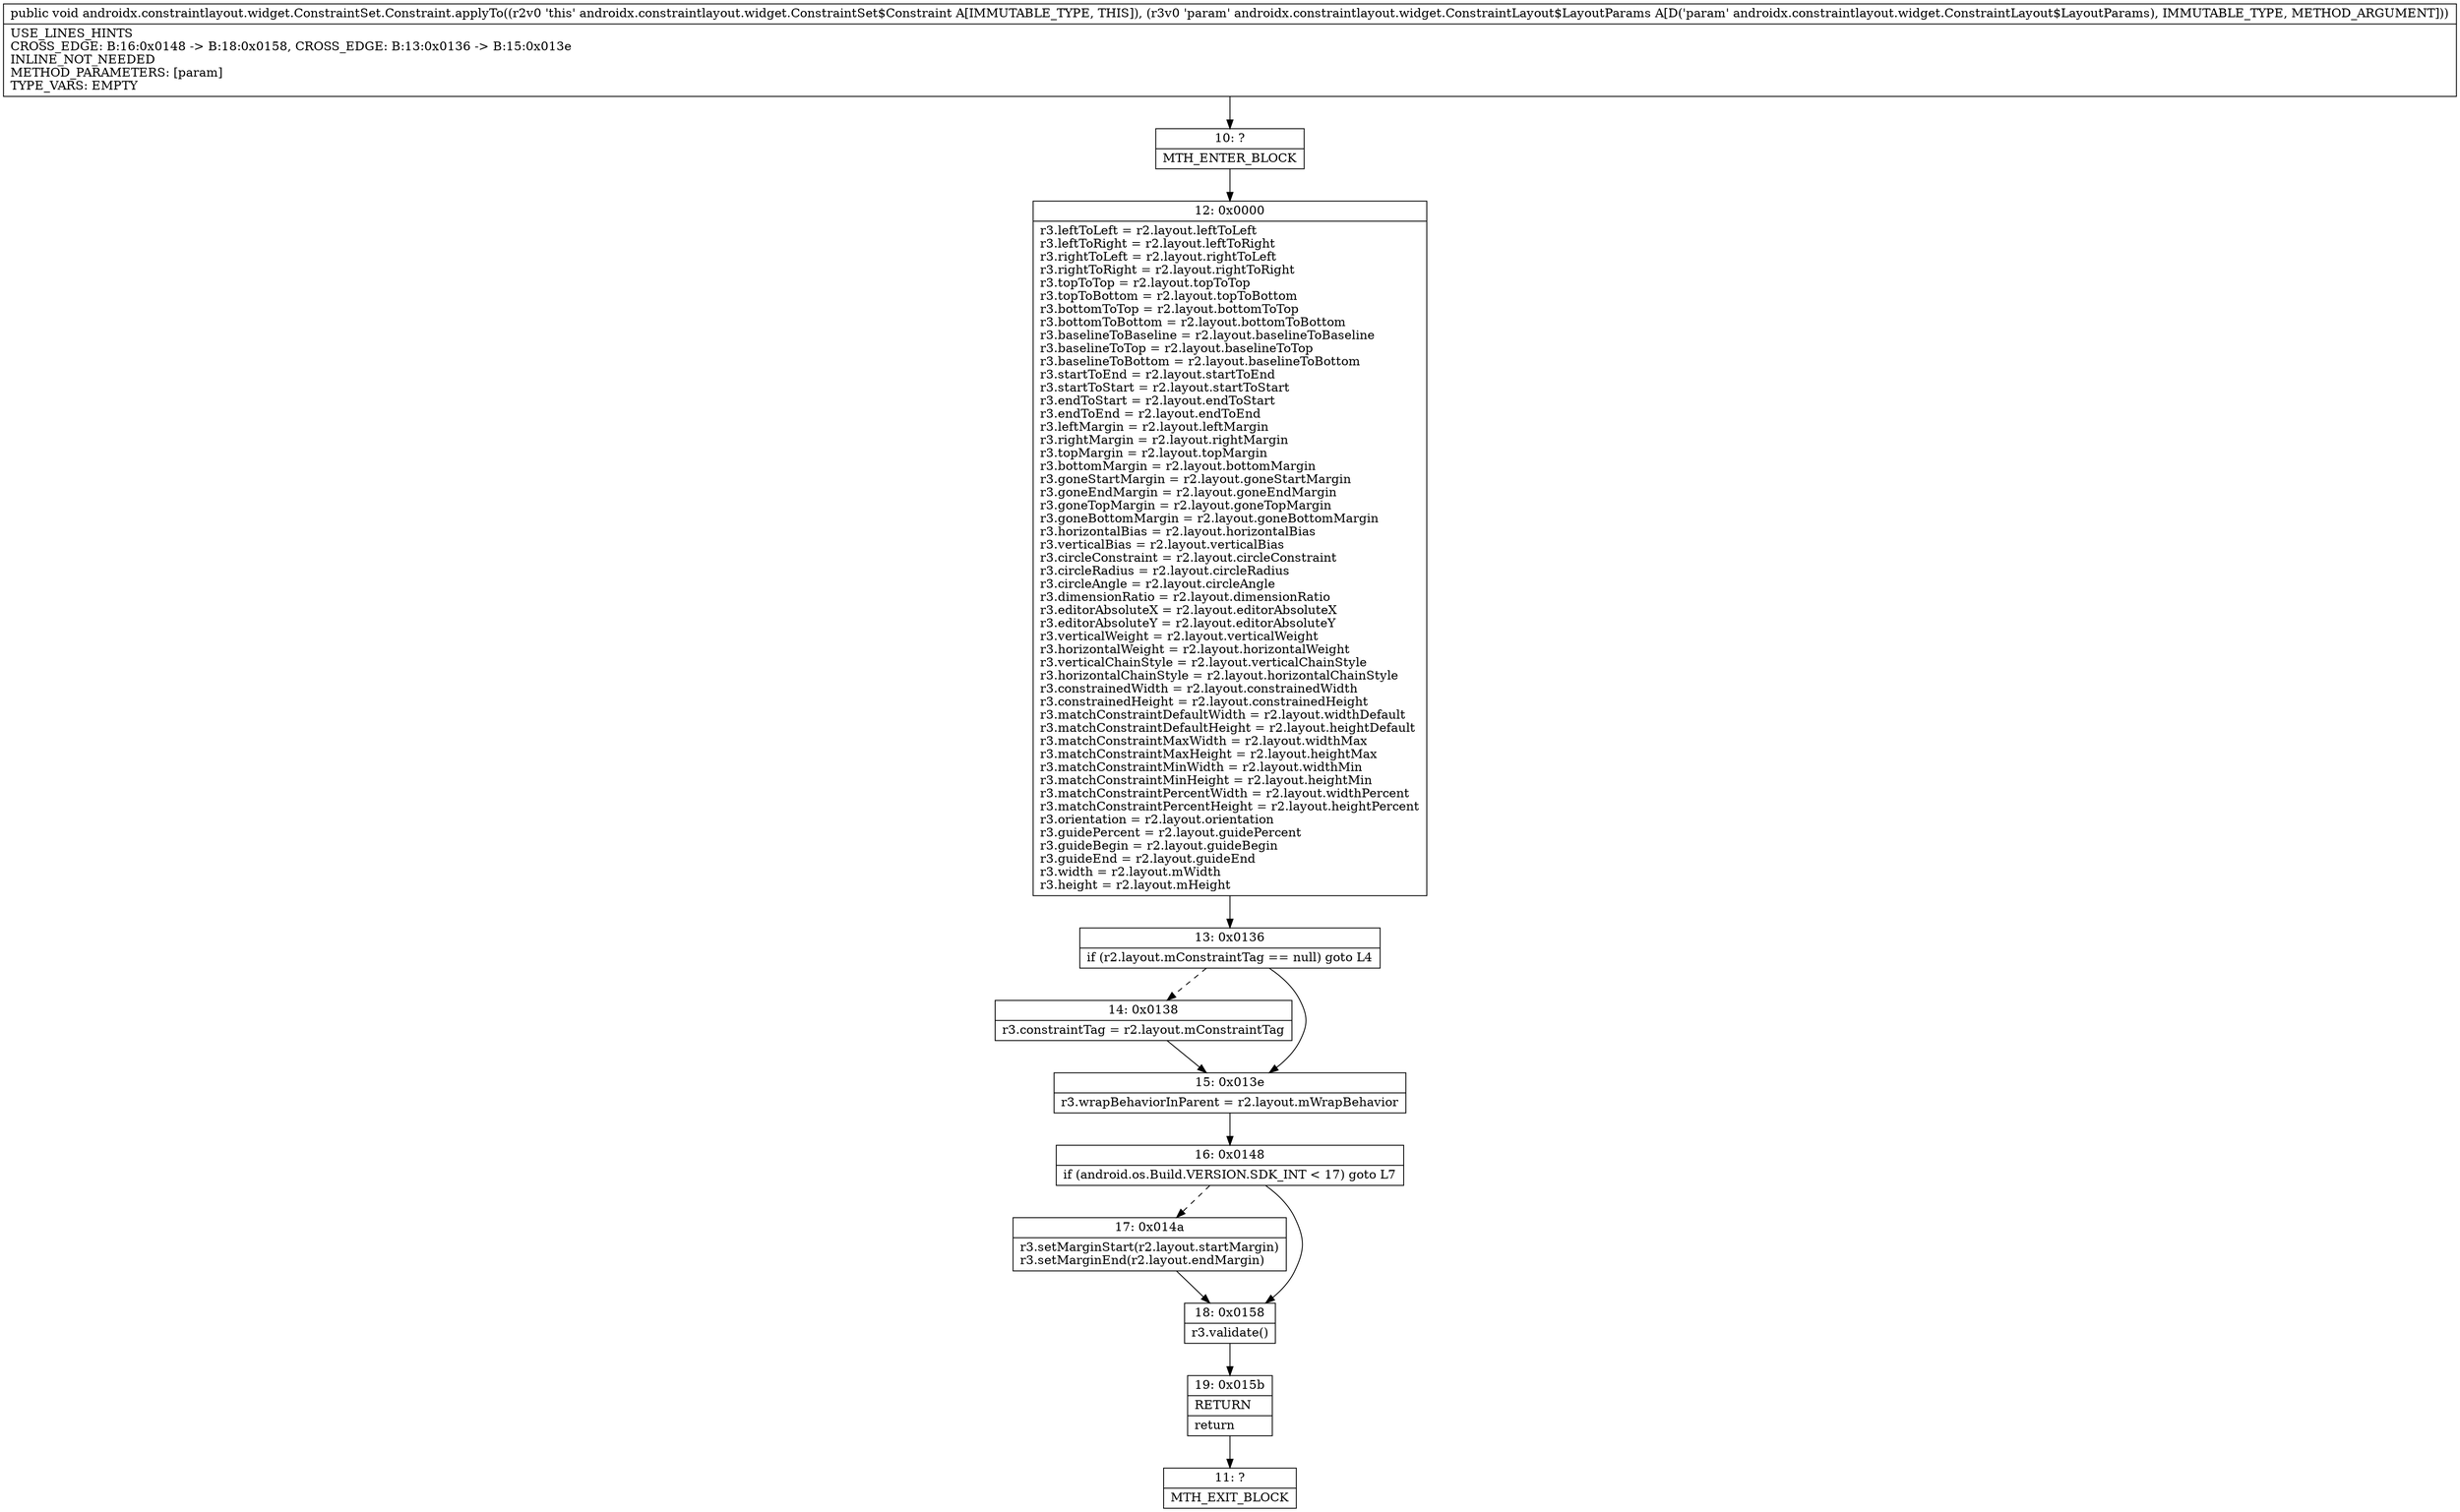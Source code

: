 digraph "CFG forandroidx.constraintlayout.widget.ConstraintSet.Constraint.applyTo(Landroidx\/constraintlayout\/widget\/ConstraintLayout$LayoutParams;)V" {
Node_10 [shape=record,label="{10\:\ ?|MTH_ENTER_BLOCK\l}"];
Node_12 [shape=record,label="{12\:\ 0x0000|r3.leftToLeft = r2.layout.leftToLeft\lr3.leftToRight = r2.layout.leftToRight\lr3.rightToLeft = r2.layout.rightToLeft\lr3.rightToRight = r2.layout.rightToRight\lr3.topToTop = r2.layout.topToTop\lr3.topToBottom = r2.layout.topToBottom\lr3.bottomToTop = r2.layout.bottomToTop\lr3.bottomToBottom = r2.layout.bottomToBottom\lr3.baselineToBaseline = r2.layout.baselineToBaseline\lr3.baselineToTop = r2.layout.baselineToTop\lr3.baselineToBottom = r2.layout.baselineToBottom\lr3.startToEnd = r2.layout.startToEnd\lr3.startToStart = r2.layout.startToStart\lr3.endToStart = r2.layout.endToStart\lr3.endToEnd = r2.layout.endToEnd\lr3.leftMargin = r2.layout.leftMargin\lr3.rightMargin = r2.layout.rightMargin\lr3.topMargin = r2.layout.topMargin\lr3.bottomMargin = r2.layout.bottomMargin\lr3.goneStartMargin = r2.layout.goneStartMargin\lr3.goneEndMargin = r2.layout.goneEndMargin\lr3.goneTopMargin = r2.layout.goneTopMargin\lr3.goneBottomMargin = r2.layout.goneBottomMargin\lr3.horizontalBias = r2.layout.horizontalBias\lr3.verticalBias = r2.layout.verticalBias\lr3.circleConstraint = r2.layout.circleConstraint\lr3.circleRadius = r2.layout.circleRadius\lr3.circleAngle = r2.layout.circleAngle\lr3.dimensionRatio = r2.layout.dimensionRatio\lr3.editorAbsoluteX = r2.layout.editorAbsoluteX\lr3.editorAbsoluteY = r2.layout.editorAbsoluteY\lr3.verticalWeight = r2.layout.verticalWeight\lr3.horizontalWeight = r2.layout.horizontalWeight\lr3.verticalChainStyle = r2.layout.verticalChainStyle\lr3.horizontalChainStyle = r2.layout.horizontalChainStyle\lr3.constrainedWidth = r2.layout.constrainedWidth\lr3.constrainedHeight = r2.layout.constrainedHeight\lr3.matchConstraintDefaultWidth = r2.layout.widthDefault\lr3.matchConstraintDefaultHeight = r2.layout.heightDefault\lr3.matchConstraintMaxWidth = r2.layout.widthMax\lr3.matchConstraintMaxHeight = r2.layout.heightMax\lr3.matchConstraintMinWidth = r2.layout.widthMin\lr3.matchConstraintMinHeight = r2.layout.heightMin\lr3.matchConstraintPercentWidth = r2.layout.widthPercent\lr3.matchConstraintPercentHeight = r2.layout.heightPercent\lr3.orientation = r2.layout.orientation\lr3.guidePercent = r2.layout.guidePercent\lr3.guideBegin = r2.layout.guideBegin\lr3.guideEnd = r2.layout.guideEnd\lr3.width = r2.layout.mWidth\lr3.height = r2.layout.mHeight\l}"];
Node_13 [shape=record,label="{13\:\ 0x0136|if (r2.layout.mConstraintTag == null) goto L4\l}"];
Node_14 [shape=record,label="{14\:\ 0x0138|r3.constraintTag = r2.layout.mConstraintTag\l}"];
Node_15 [shape=record,label="{15\:\ 0x013e|r3.wrapBehaviorInParent = r2.layout.mWrapBehavior\l}"];
Node_16 [shape=record,label="{16\:\ 0x0148|if (android.os.Build.VERSION.SDK_INT \< 17) goto L7\l}"];
Node_17 [shape=record,label="{17\:\ 0x014a|r3.setMarginStart(r2.layout.startMargin)\lr3.setMarginEnd(r2.layout.endMargin)\l}"];
Node_18 [shape=record,label="{18\:\ 0x0158|r3.validate()\l}"];
Node_19 [shape=record,label="{19\:\ 0x015b|RETURN\l|return\l}"];
Node_11 [shape=record,label="{11\:\ ?|MTH_EXIT_BLOCK\l}"];
MethodNode[shape=record,label="{public void androidx.constraintlayout.widget.ConstraintSet.Constraint.applyTo((r2v0 'this' androidx.constraintlayout.widget.ConstraintSet$Constraint A[IMMUTABLE_TYPE, THIS]), (r3v0 'param' androidx.constraintlayout.widget.ConstraintLayout$LayoutParams A[D('param' androidx.constraintlayout.widget.ConstraintLayout$LayoutParams), IMMUTABLE_TYPE, METHOD_ARGUMENT]))  | USE_LINES_HINTS\lCROSS_EDGE: B:16:0x0148 \-\> B:18:0x0158, CROSS_EDGE: B:13:0x0136 \-\> B:15:0x013e\lINLINE_NOT_NEEDED\lMETHOD_PARAMETERS: [param]\lTYPE_VARS: EMPTY\l}"];
MethodNode -> Node_10;Node_10 -> Node_12;
Node_12 -> Node_13;
Node_13 -> Node_14[style=dashed];
Node_13 -> Node_15;
Node_14 -> Node_15;
Node_15 -> Node_16;
Node_16 -> Node_17[style=dashed];
Node_16 -> Node_18;
Node_17 -> Node_18;
Node_18 -> Node_19;
Node_19 -> Node_11;
}

